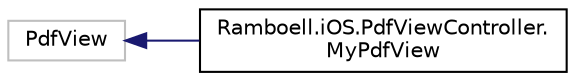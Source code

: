 digraph "Graphical Class Hierarchy"
{
  edge [fontname="Helvetica",fontsize="10",labelfontname="Helvetica",labelfontsize="10"];
  node [fontname="Helvetica",fontsize="10",shape=record];
  rankdir="LR";
  Node18 [label="PdfView",height=0.2,width=0.4,color="grey75", fillcolor="white", style="filled"];
  Node18 -> Node0 [dir="back",color="midnightblue",fontsize="10",style="solid",fontname="Helvetica"];
  Node0 [label="Ramboell.iOS.PdfViewController.\lMyPdfView",height=0.2,width=0.4,color="black", fillcolor="white", style="filled",URL="$class_ramboell_1_1i_o_s_1_1_pdf_view_controller_1_1_my_pdf_view.html"];
}
